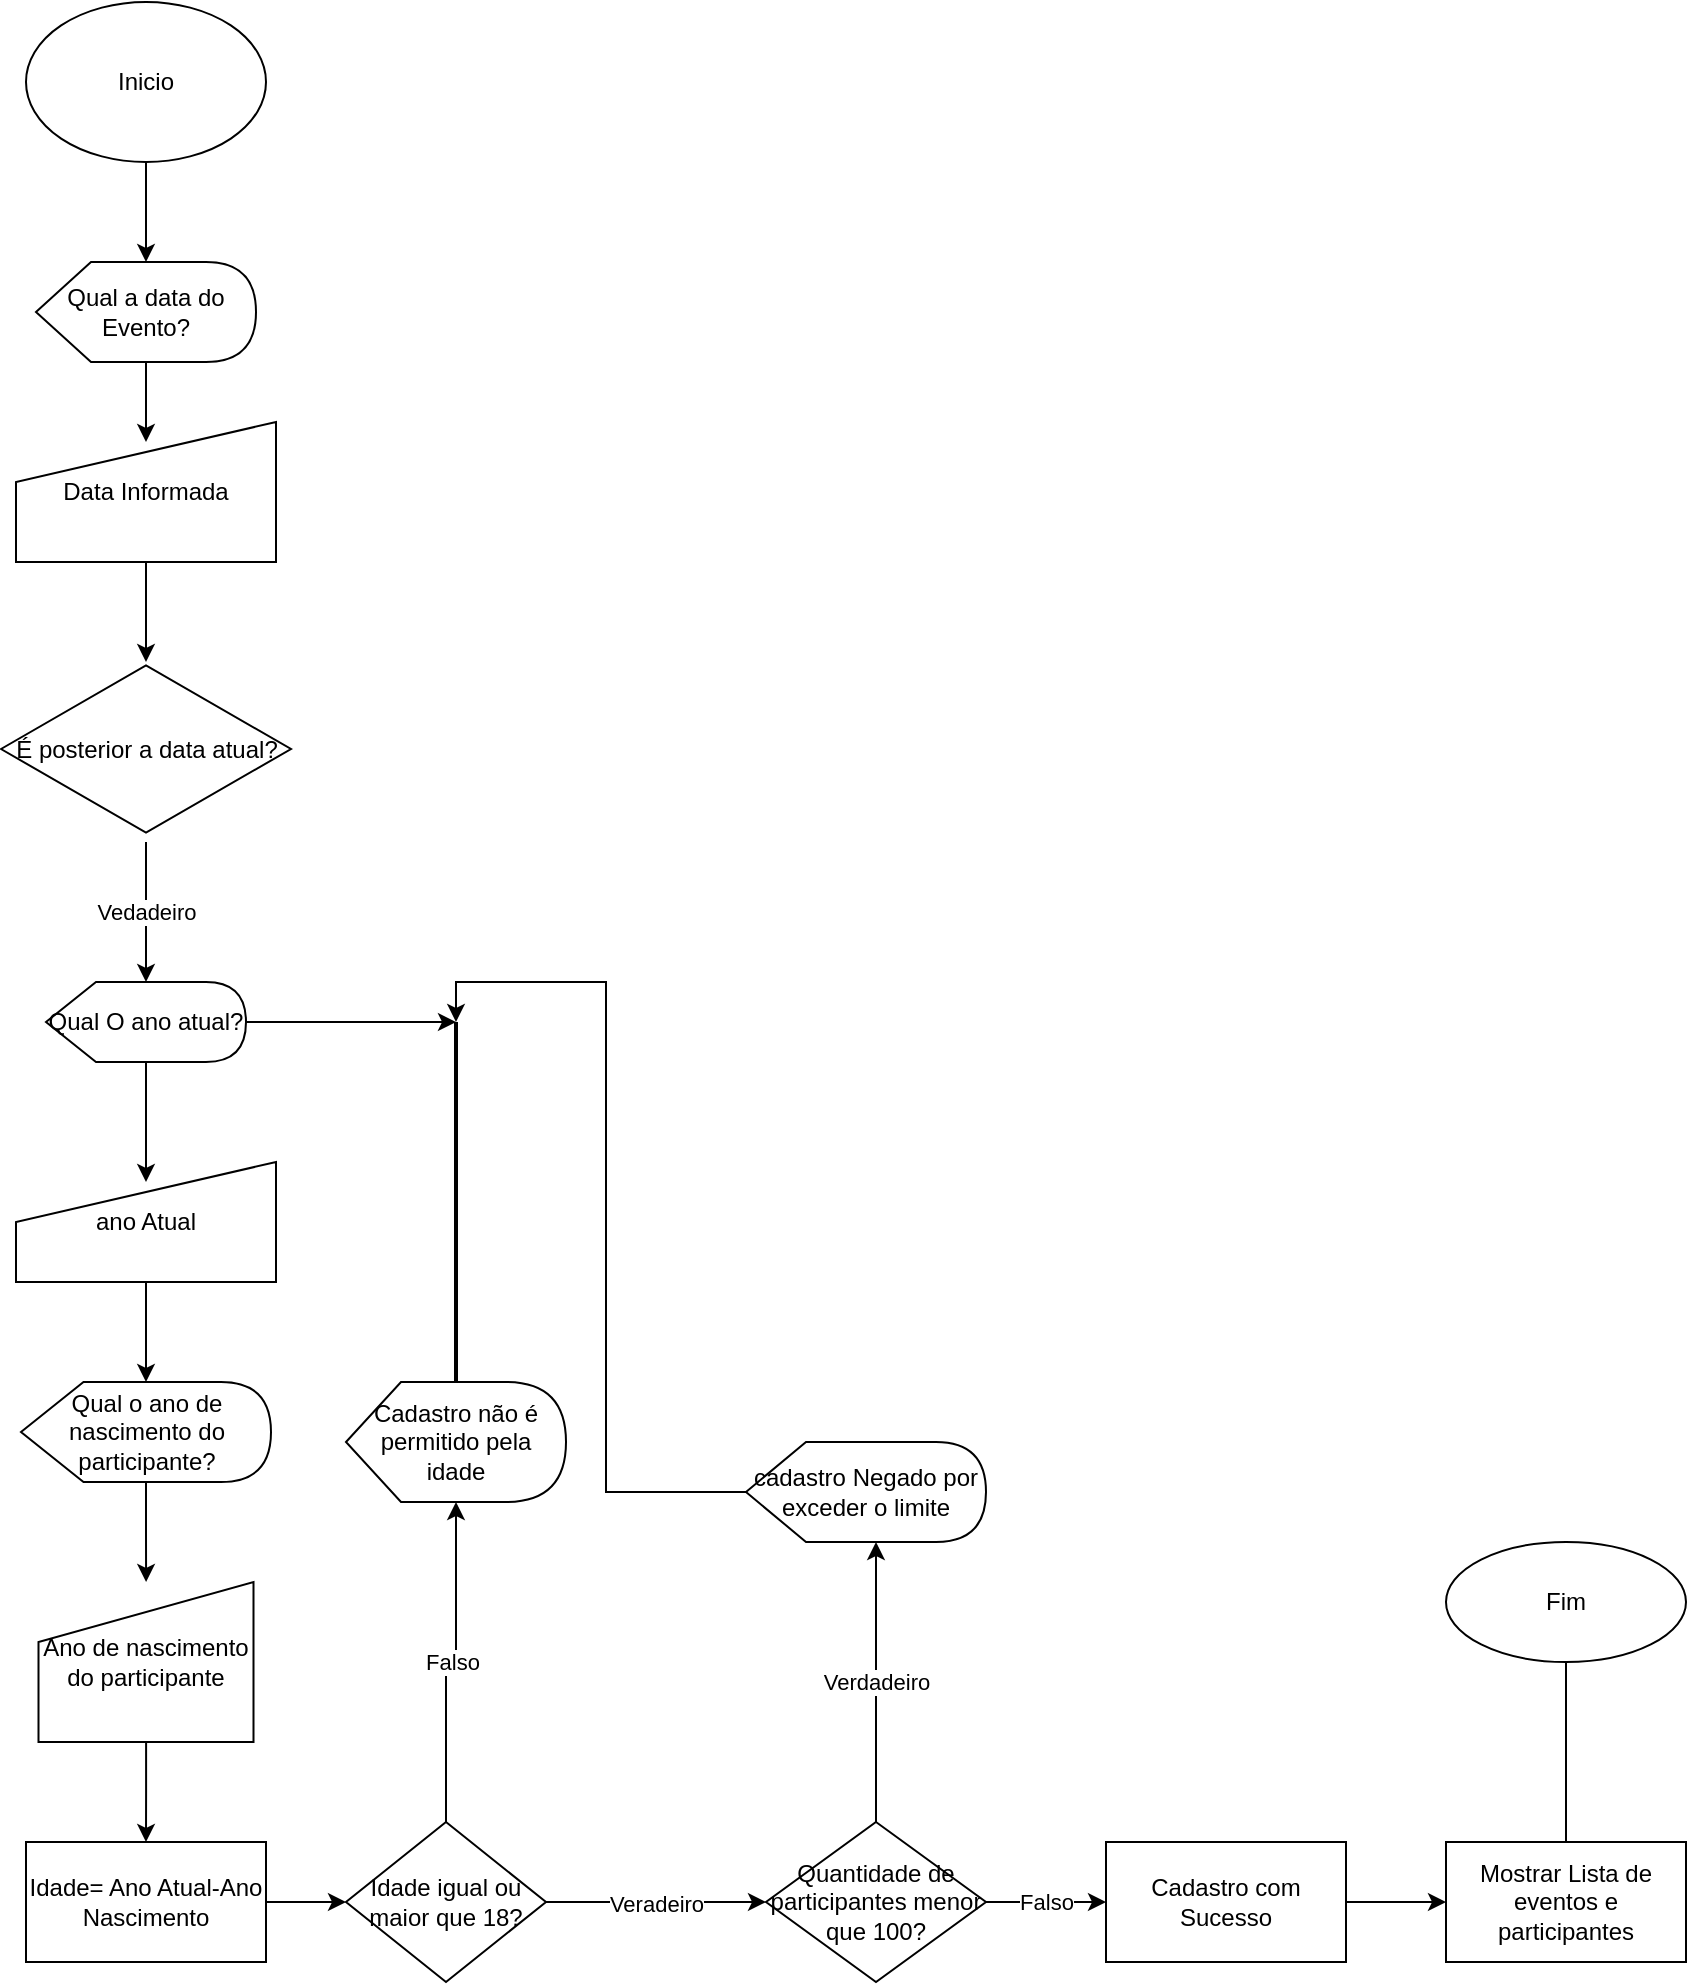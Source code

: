 <mxfile version="15.9.4" type="github">
  <diagram id="UITjREFEwrXoQhMdEP_X" name="Page-1">
    <mxGraphModel dx="1049" dy="432" grid="1" gridSize="10" guides="1" tooltips="1" connect="1" arrows="1" fold="1" page="1" pageScale="1" pageWidth="827" pageHeight="1169" math="0" shadow="0">
      <root>
        <mxCell id="0" />
        <mxCell id="1" parent="0" />
        <mxCell id="uIHBYYpKBD_VUgHWFlKf-4" style="edgeStyle=orthogonalEdgeStyle;rounded=0;orthogonalLoop=1;jettySize=auto;html=1;" parent="1" source="uIHBYYpKBD_VUgHWFlKf-1" target="uIHBYYpKBD_VUgHWFlKf-5" edge="1">
          <mxGeometry relative="1" as="geometry">
            <mxPoint x="120" y="200" as="targetPoint" />
          </mxGeometry>
        </mxCell>
        <mxCell id="uIHBYYpKBD_VUgHWFlKf-1" value="Inicio" style="ellipse;whiteSpace=wrap;html=1;" parent="1" vertex="1">
          <mxGeometry x="60" y="20" width="120" height="80" as="geometry" />
        </mxCell>
        <mxCell id="uIHBYYpKBD_VUgHWFlKf-7" style="edgeStyle=orthogonalEdgeStyle;rounded=0;orthogonalLoop=1;jettySize=auto;html=1;" parent="1" source="uIHBYYpKBD_VUgHWFlKf-5" edge="1">
          <mxGeometry relative="1" as="geometry">
            <mxPoint x="120" y="240" as="targetPoint" />
          </mxGeometry>
        </mxCell>
        <mxCell id="uIHBYYpKBD_VUgHWFlKf-5" value="Qual a data do Evento?" style="shape=display;whiteSpace=wrap;html=1;" parent="1" vertex="1">
          <mxGeometry x="65" y="150" width="110" height="50" as="geometry" />
        </mxCell>
        <mxCell id="uIHBYYpKBD_VUgHWFlKf-11" style="edgeStyle=orthogonalEdgeStyle;rounded=0;orthogonalLoop=1;jettySize=auto;html=1;" parent="1" source="uIHBYYpKBD_VUgHWFlKf-9" edge="1">
          <mxGeometry relative="1" as="geometry">
            <mxPoint x="120" y="350" as="targetPoint" />
          </mxGeometry>
        </mxCell>
        <mxCell id="uIHBYYpKBD_VUgHWFlKf-9" value="Data Informada" style="shape=manualInput;whiteSpace=wrap;html=1;" parent="1" vertex="1">
          <mxGeometry x="55" y="230" width="130" height="70" as="geometry" />
        </mxCell>
        <mxCell id="uIHBYYpKBD_VUgHWFlKf-13" value="Vedadeiro" style="edgeStyle=orthogonalEdgeStyle;rounded=0;orthogonalLoop=1;jettySize=auto;html=1;" parent="1" edge="1">
          <mxGeometry relative="1" as="geometry">
            <mxPoint x="120" y="510" as="targetPoint" />
            <mxPoint x="120" y="440" as="sourcePoint" />
          </mxGeometry>
        </mxCell>
        <mxCell id="uIHBYYpKBD_VUgHWFlKf-12" value="É posterior a data atual?&lt;br&gt;" style="html=1;whiteSpace=wrap;aspect=fixed;shape=isoRectangle;" parent="1" vertex="1">
          <mxGeometry x="47.5" y="350" width="145" height="87" as="geometry" />
        </mxCell>
        <mxCell id="uIHBYYpKBD_VUgHWFlKf-16" style="edgeStyle=orthogonalEdgeStyle;rounded=0;orthogonalLoop=1;jettySize=auto;html=1;" parent="1" source="uIHBYYpKBD_VUgHWFlKf-14" edge="1">
          <mxGeometry relative="1" as="geometry">
            <mxPoint x="120" y="610" as="targetPoint" />
          </mxGeometry>
        </mxCell>
        <mxCell id="KwIE0AQ4HJDAOHRrTYnC-22" style="edgeStyle=orthogonalEdgeStyle;rounded=0;orthogonalLoop=1;jettySize=auto;html=1;entryX=1;entryY=0.5;entryDx=0;entryDy=0;entryPerimeter=0;" edge="1" parent="1" source="uIHBYYpKBD_VUgHWFlKf-14" target="KwIE0AQ4HJDAOHRrTYnC-21">
          <mxGeometry relative="1" as="geometry">
            <Array as="points">
              <mxPoint x="260" y="530" />
              <mxPoint x="260" y="530" />
            </Array>
          </mxGeometry>
        </mxCell>
        <mxCell id="uIHBYYpKBD_VUgHWFlKf-14" value="Qual O ano atual?" style="shape=display;whiteSpace=wrap;html=1;" parent="1" vertex="1">
          <mxGeometry x="70" y="510" width="100" height="40" as="geometry" />
        </mxCell>
        <mxCell id="uIHBYYpKBD_VUgHWFlKf-18" style="edgeStyle=orthogonalEdgeStyle;rounded=0;orthogonalLoop=1;jettySize=auto;html=1;" parent="1" source="uIHBYYpKBD_VUgHWFlKf-15" target="uIHBYYpKBD_VUgHWFlKf-19" edge="1">
          <mxGeometry relative="1" as="geometry">
            <mxPoint x="120" y="720" as="targetPoint" />
          </mxGeometry>
        </mxCell>
        <mxCell id="uIHBYYpKBD_VUgHWFlKf-15" value="ano Atual" style="shape=manualInput;whiteSpace=wrap;html=1;" parent="1" vertex="1">
          <mxGeometry x="55" y="600" width="130" height="60" as="geometry" />
        </mxCell>
        <mxCell id="uIHBYYpKBD_VUgHWFlKf-20" style="edgeStyle=orthogonalEdgeStyle;rounded=0;orthogonalLoop=1;jettySize=auto;html=1;" parent="1" source="uIHBYYpKBD_VUgHWFlKf-19" target="uIHBYYpKBD_VUgHWFlKf-21" edge="1">
          <mxGeometry relative="1" as="geometry">
            <mxPoint x="120" y="800" as="targetPoint" />
          </mxGeometry>
        </mxCell>
        <mxCell id="uIHBYYpKBD_VUgHWFlKf-19" value="Qual o ano de nascimento do participante?" style="shape=display;whiteSpace=wrap;html=1;" parent="1" vertex="1">
          <mxGeometry x="57.5" y="710" width="125" height="50" as="geometry" />
        </mxCell>
        <mxCell id="uIHBYYpKBD_VUgHWFlKf-22" style="edgeStyle=orthogonalEdgeStyle;rounded=0;orthogonalLoop=1;jettySize=auto;html=1;" parent="1" source="uIHBYYpKBD_VUgHWFlKf-21" edge="1">
          <mxGeometry relative="1" as="geometry">
            <mxPoint x="120" y="940" as="targetPoint" />
          </mxGeometry>
        </mxCell>
        <mxCell id="uIHBYYpKBD_VUgHWFlKf-21" value="Ano de nascimento do participante" style="shape=manualInput;whiteSpace=wrap;html=1;" parent="1" vertex="1">
          <mxGeometry x="66.25" y="810" width="107.5" height="80" as="geometry" />
        </mxCell>
        <mxCell id="KwIE0AQ4HJDAOHRrTYnC-1" style="edgeStyle=orthogonalEdgeStyle;rounded=0;orthogonalLoop=1;jettySize=auto;html=1;" edge="1" parent="1" source="uIHBYYpKBD_VUgHWFlKf-24" target="KwIE0AQ4HJDAOHRrTYnC-2">
          <mxGeometry relative="1" as="geometry">
            <mxPoint x="240" y="970" as="targetPoint" />
          </mxGeometry>
        </mxCell>
        <mxCell id="uIHBYYpKBD_VUgHWFlKf-24" value="Idade= Ano Atual-Ano Nascimento" style="rounded=0;whiteSpace=wrap;html=1;" parent="1" vertex="1">
          <mxGeometry x="60" y="940" width="120" height="60" as="geometry" />
        </mxCell>
        <mxCell id="KwIE0AQ4HJDAOHRrTYnC-4" value="Falso" style="edgeStyle=orthogonalEdgeStyle;rounded=0;orthogonalLoop=1;jettySize=auto;html=1;" edge="1" parent="1" source="KwIE0AQ4HJDAOHRrTYnC-2" target="KwIE0AQ4HJDAOHRrTYnC-5">
          <mxGeometry relative="1" as="geometry">
            <mxPoint x="270" y="750" as="targetPoint" />
          </mxGeometry>
        </mxCell>
        <mxCell id="KwIE0AQ4HJDAOHRrTYnC-8" value="Veradeiro" style="edgeStyle=orthogonalEdgeStyle;rounded=0;orthogonalLoop=1;jettySize=auto;html=1;" edge="1" parent="1" source="KwIE0AQ4HJDAOHRrTYnC-2">
          <mxGeometry relative="1" as="geometry">
            <mxPoint x="430" y="970" as="targetPoint" />
          </mxGeometry>
        </mxCell>
        <mxCell id="KwIE0AQ4HJDAOHRrTYnC-2" value="Idade igual ou maior que 18?" style="rhombus;whiteSpace=wrap;html=1;" vertex="1" parent="1">
          <mxGeometry x="220" y="930" width="100" height="80" as="geometry" />
        </mxCell>
        <mxCell id="KwIE0AQ4HJDAOHRrTYnC-5" value="Cadastro não é permitido pela idade" style="shape=display;whiteSpace=wrap;html=1;" vertex="1" parent="1">
          <mxGeometry x="220" y="710" width="110" height="60" as="geometry" />
        </mxCell>
        <mxCell id="KwIE0AQ4HJDAOHRrTYnC-10" value="Falso" style="edgeStyle=orthogonalEdgeStyle;rounded=0;orthogonalLoop=1;jettySize=auto;html=1;" edge="1" parent="1" source="KwIE0AQ4HJDAOHRrTYnC-9" target="KwIE0AQ4HJDAOHRrTYnC-11">
          <mxGeometry relative="1" as="geometry">
            <mxPoint x="620" y="970" as="targetPoint" />
          </mxGeometry>
        </mxCell>
        <mxCell id="KwIE0AQ4HJDAOHRrTYnC-23" value="Verdadeiro" style="edgeStyle=orthogonalEdgeStyle;rounded=0;orthogonalLoop=1;jettySize=auto;html=1;" edge="1" parent="1" source="KwIE0AQ4HJDAOHRrTYnC-9">
          <mxGeometry relative="1" as="geometry">
            <mxPoint x="485" y="790" as="targetPoint" />
          </mxGeometry>
        </mxCell>
        <mxCell id="KwIE0AQ4HJDAOHRrTYnC-9" value="Quantidade de participantes menor que 100?" style="rhombus;whiteSpace=wrap;html=1;" vertex="1" parent="1">
          <mxGeometry x="430" y="930" width="110" height="80" as="geometry" />
        </mxCell>
        <mxCell id="KwIE0AQ4HJDAOHRrTYnC-12" style="edgeStyle=orthogonalEdgeStyle;rounded=0;orthogonalLoop=1;jettySize=auto;html=1;" edge="1" parent="1" source="KwIE0AQ4HJDAOHRrTYnC-11">
          <mxGeometry relative="1" as="geometry">
            <mxPoint x="770" y="970" as="targetPoint" />
          </mxGeometry>
        </mxCell>
        <mxCell id="KwIE0AQ4HJDAOHRrTYnC-11" value="Cadastro com Sucesso" style="rounded=0;whiteSpace=wrap;html=1;" vertex="1" parent="1">
          <mxGeometry x="600" y="940" width="120" height="60" as="geometry" />
        </mxCell>
        <mxCell id="KwIE0AQ4HJDAOHRrTYnC-14" style="edgeStyle=orthogonalEdgeStyle;rounded=0;orthogonalLoop=1;jettySize=auto;html=1;" edge="1" parent="1" source="KwIE0AQ4HJDAOHRrTYnC-13">
          <mxGeometry relative="1" as="geometry">
            <mxPoint x="830" y="840" as="targetPoint" />
          </mxGeometry>
        </mxCell>
        <mxCell id="KwIE0AQ4HJDAOHRrTYnC-13" value="Mostrar Lista de eventos e participantes" style="whiteSpace=wrap;html=1;" vertex="1" parent="1">
          <mxGeometry x="770" y="940" width="120" height="60" as="geometry" />
        </mxCell>
        <mxCell id="KwIE0AQ4HJDAOHRrTYnC-17" value="Fim" style="ellipse;whiteSpace=wrap;html=1;" vertex="1" parent="1">
          <mxGeometry x="770" y="790" width="120" height="60" as="geometry" />
        </mxCell>
        <mxCell id="KwIE0AQ4HJDAOHRrTYnC-21" value="" style="line;strokeWidth=2;direction=north;html=1;" vertex="1" parent="1">
          <mxGeometry x="270" y="530" width="10" height="180" as="geometry" />
        </mxCell>
        <mxCell id="KwIE0AQ4HJDAOHRrTYnC-25" style="edgeStyle=orthogonalEdgeStyle;rounded=0;orthogonalLoop=1;jettySize=auto;html=1;entryX=1;entryY=0.5;entryDx=0;entryDy=0;entryPerimeter=0;" edge="1" parent="1" source="KwIE0AQ4HJDAOHRrTYnC-24" target="KwIE0AQ4HJDAOHRrTYnC-21">
          <mxGeometry relative="1" as="geometry" />
        </mxCell>
        <mxCell id="KwIE0AQ4HJDAOHRrTYnC-24" value="cadastro Negado por exceder o limite" style="shape=display;whiteSpace=wrap;html=1;" vertex="1" parent="1">
          <mxGeometry x="420" y="740" width="120" height="50" as="geometry" />
        </mxCell>
      </root>
    </mxGraphModel>
  </diagram>
</mxfile>
